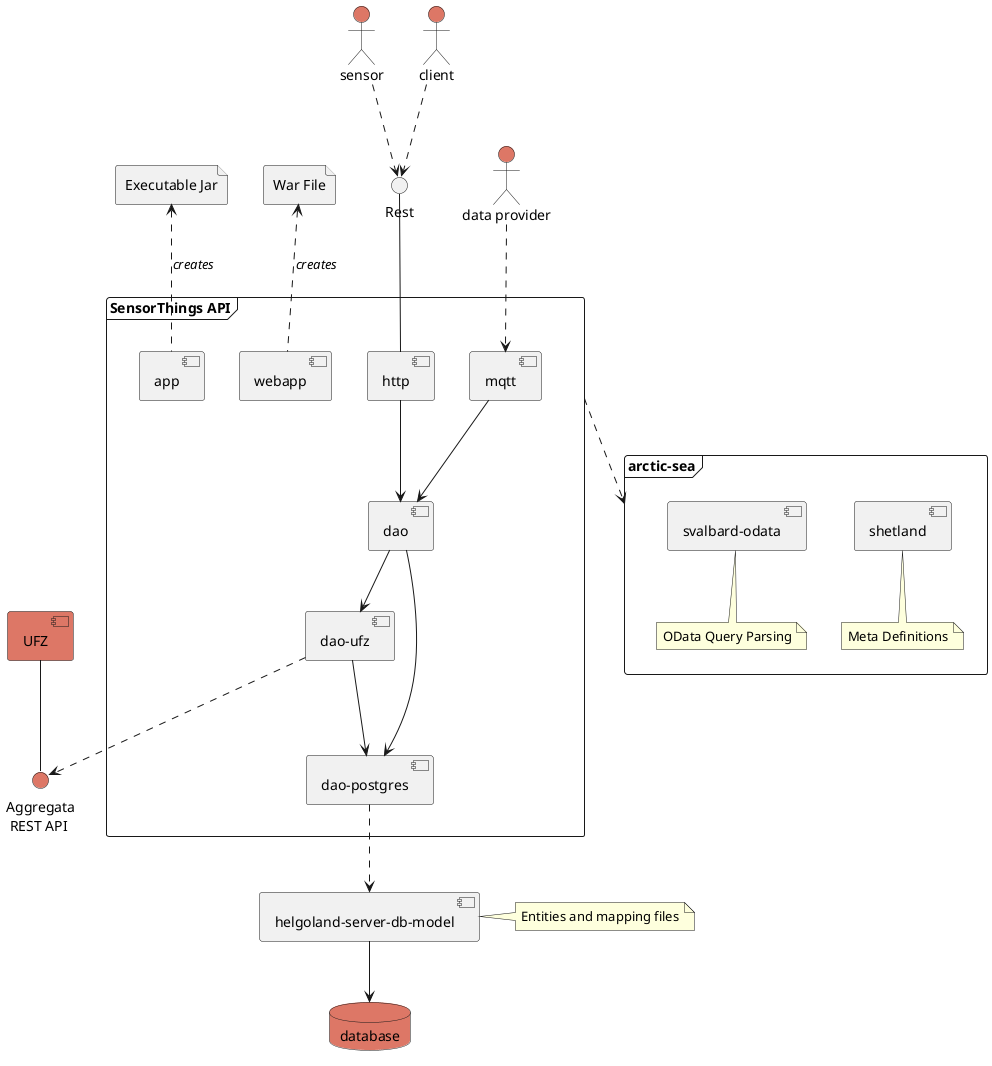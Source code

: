 @startuml Detailed Context

file "War File" as war
file "Executable Jar" as jar

frame "SensorThings API" as sta {
    together {
        [mqtt]
        [http]
    }
    
    together {
        [dao]
        [dao-postgres] as daopg
        [dao-ufz] as daoufz
    }

    together {
        [app]
        [webapp]
    }
    webapp .up.> war : //creates//
    app .up.> jar : //creates//
    http --> dao
    mqtt --> dao
}

frame "arctic-sea" as arcticsea {
    [shetland] as shetland
    note bottom of shetland : Meta Definitions

    [svalbard-odata] as svalbard
    note bottom of svalbard : OData Query Parsing
}

actor "data provider" as data_provider #dd7766
actor "sensor" as sensor #dd7766
actor "client" as client #dd7766

() Rest as sta_api
sta ..> arcticsea
http -up- sta_api

client ..> sta_api
sensor ..> sta_api

[helgoland-server-db-model] as 52n_db_model
note right of 52n_db_model: Entities and mapping files
database database #dd7766

data_provider .d.> mqtt

52n_db_model --> database

dao --> daopg
dao --> daoufz
daopg ..> 52n_db_model
daoufz --> daopg

[UFZ] as ufz #dd7766
() "Aggregata\n REST API" as api #dd7766
ufz -- api

daoufz ..> api

@enduml